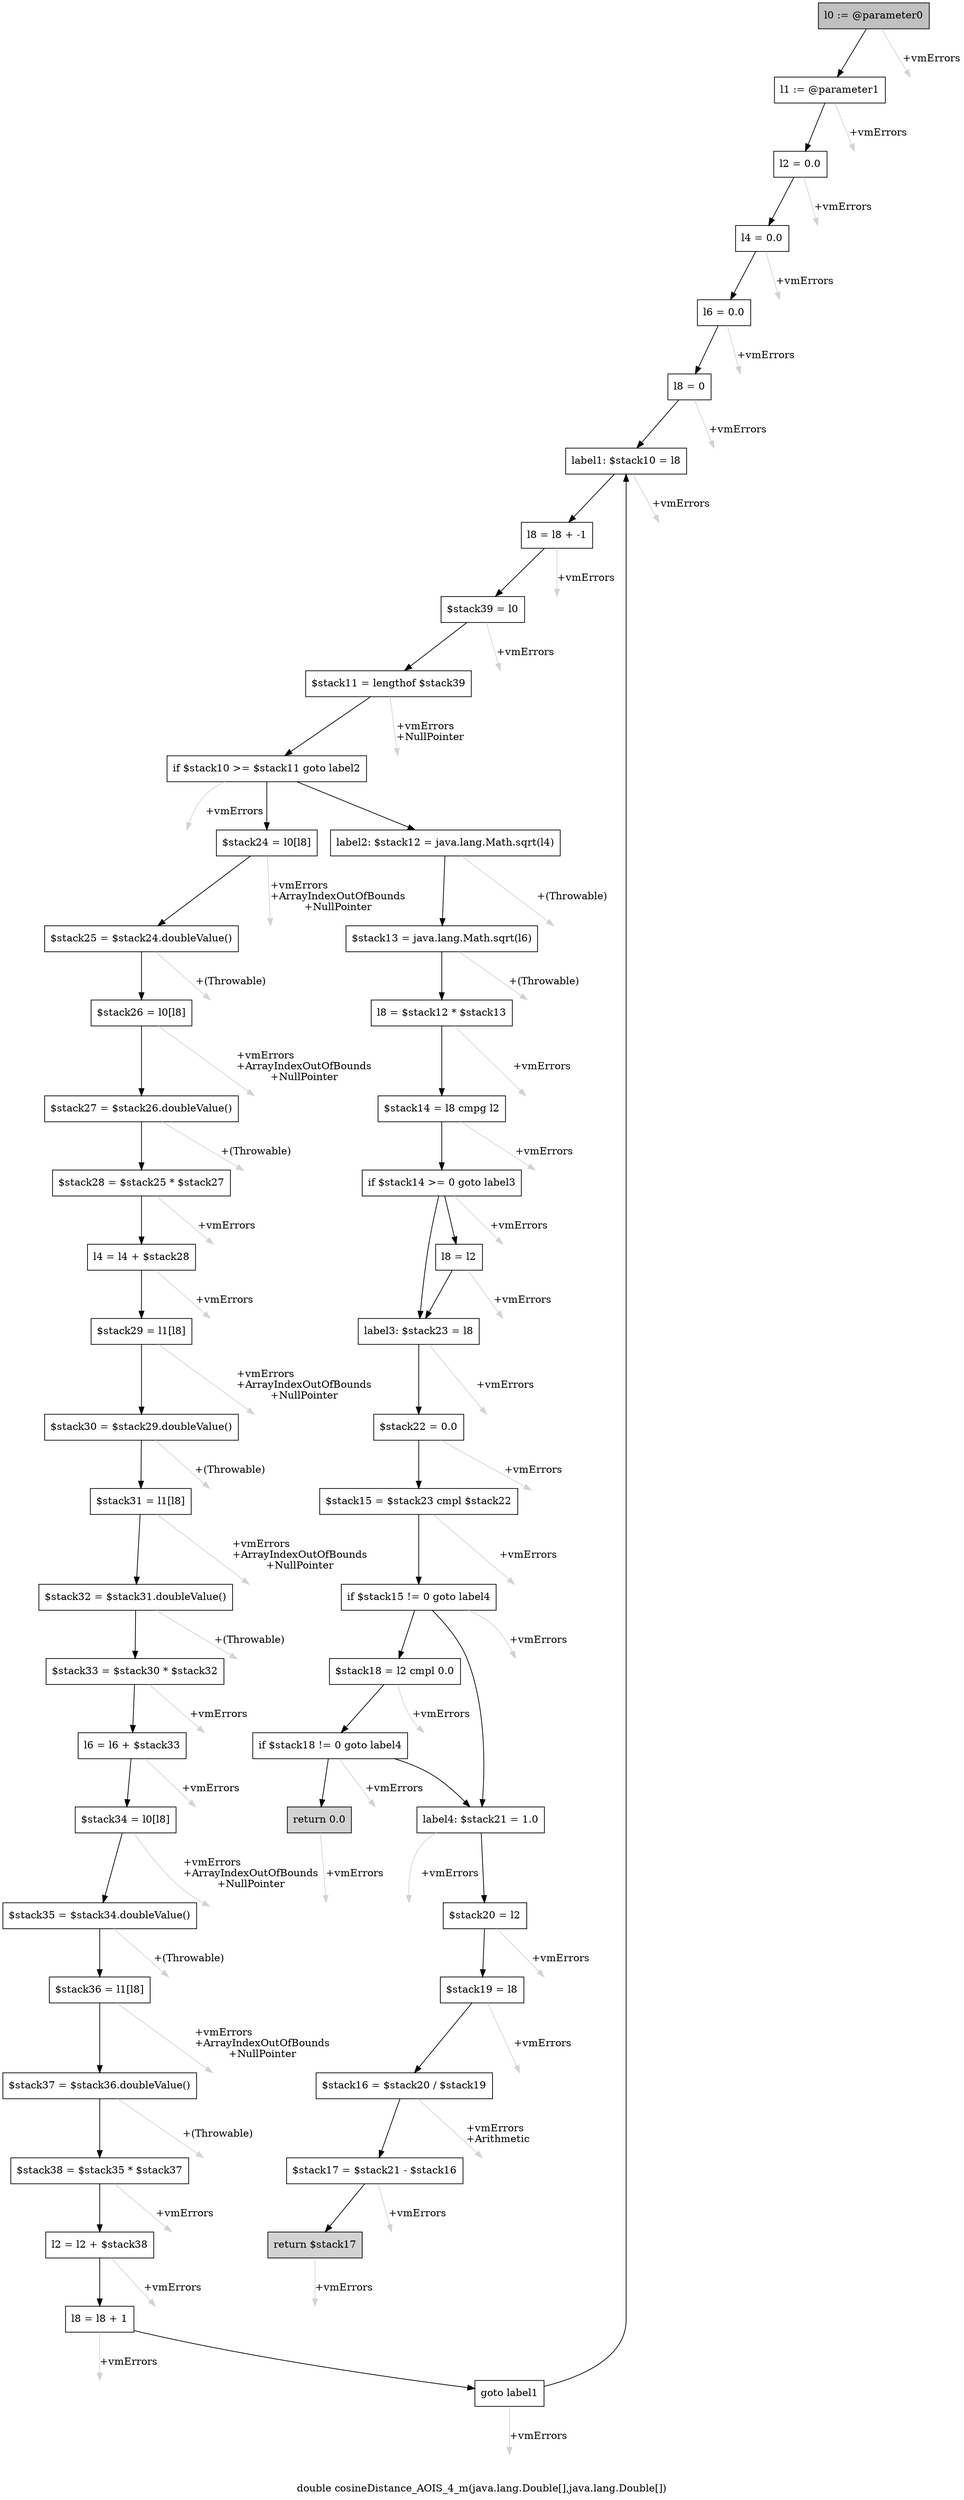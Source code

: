 digraph "double cosineDistance_AOIS_4_m(java.lang.Double[],java.lang.Double[])" {
    label="double cosineDistance_AOIS_4_m(java.lang.Double[],java.lang.Double[])";
    node [shape=box];
    "0" [style=filled,fillcolor=gray,label="l0 := @parameter0",];
    "1" [label="l1 := @parameter1",];
    "0"->"1" [color=black,];
    "50" [style=invis,label="Esc",];
    "0"->"50" [color=lightgray,label="\l+vmErrors",];
    "2" [label="l2 = 0.0",];
    "1"->"2" [color=black,];
    "51" [style=invis,label="Esc",];
    "1"->"51" [color=lightgray,label="\l+vmErrors",];
    "3" [label="l4 = 0.0",];
    "2"->"3" [color=black,];
    "52" [style=invis,label="Esc",];
    "2"->"52" [color=lightgray,label="\l+vmErrors",];
    "4" [label="l6 = 0.0",];
    "3"->"4" [color=black,];
    "53" [style=invis,label="Esc",];
    "3"->"53" [color=lightgray,label="\l+vmErrors",];
    "5" [label="l8 = 0",];
    "4"->"5" [color=black,];
    "54" [style=invis,label="Esc",];
    "4"->"54" [color=lightgray,label="\l+vmErrors",];
    "6" [label="label1: $stack10 = l8",];
    "5"->"6" [color=black,];
    "55" [style=invis,label="Esc",];
    "5"->"55" [color=lightgray,label="\l+vmErrors",];
    "7" [label="l8 = l8 + -1",];
    "6"->"7" [color=black,];
    "56" [style=invis,label="Esc",];
    "6"->"56" [color=lightgray,label="\l+vmErrors",];
    "8" [label="$stack39 = l0",];
    "7"->"8" [color=black,];
    "57" [style=invis,label="Esc",];
    "7"->"57" [color=lightgray,label="\l+vmErrors",];
    "9" [label="$stack11 = lengthof $stack39",];
    "8"->"9" [color=black,];
    "58" [style=invis,label="Esc",];
    "8"->"58" [color=lightgray,label="\l+vmErrors",];
    "10" [label="if $stack10 >= $stack11 goto label2",];
    "9"->"10" [color=black,];
    "59" [style=invis,label="Esc",];
    "9"->"59" [color=lightgray,label="\l+vmErrors\l+NullPointer",];
    "11" [label="$stack24 = l0[l8]",];
    "10"->"11" [color=black,];
    "31" [label="label2: $stack12 = java.lang.Math.sqrt(l4)",];
    "10"->"31" [color=black,];
    "60" [style=invis,label="Esc",];
    "10"->"60" [color=lightgray,label="\l+vmErrors",];
    "12" [label="$stack25 = $stack24.doubleValue()",];
    "11"->"12" [color=black,];
    "61" [style=invis,label="Esc",];
    "11"->"61" [color=lightgray,label="\l+vmErrors\l+ArrayIndexOutOfBounds\l+NullPointer",];
    "13" [label="$stack26 = l0[l8]",];
    "12"->"13" [color=black,];
    "62" [style=invis,label="Esc",];
    "12"->"62" [color=lightgray,label="\l+(Throwable)",];
    "14" [label="$stack27 = $stack26.doubleValue()",];
    "13"->"14" [color=black,];
    "63" [style=invis,label="Esc",];
    "13"->"63" [color=lightgray,label="\l+vmErrors\l+ArrayIndexOutOfBounds\l+NullPointer",];
    "15" [label="$stack28 = $stack25 * $stack27",];
    "14"->"15" [color=black,];
    "64" [style=invis,label="Esc",];
    "14"->"64" [color=lightgray,label="\l+(Throwable)",];
    "16" [label="l4 = l4 + $stack28",];
    "15"->"16" [color=black,];
    "65" [style=invis,label="Esc",];
    "15"->"65" [color=lightgray,label="\l+vmErrors",];
    "17" [label="$stack29 = l1[l8]",];
    "16"->"17" [color=black,];
    "66" [style=invis,label="Esc",];
    "16"->"66" [color=lightgray,label="\l+vmErrors",];
    "18" [label="$stack30 = $stack29.doubleValue()",];
    "17"->"18" [color=black,];
    "67" [style=invis,label="Esc",];
    "17"->"67" [color=lightgray,label="\l+vmErrors\l+ArrayIndexOutOfBounds\l+NullPointer",];
    "19" [label="$stack31 = l1[l8]",];
    "18"->"19" [color=black,];
    "68" [style=invis,label="Esc",];
    "18"->"68" [color=lightgray,label="\l+(Throwable)",];
    "20" [label="$stack32 = $stack31.doubleValue()",];
    "19"->"20" [color=black,];
    "69" [style=invis,label="Esc",];
    "19"->"69" [color=lightgray,label="\l+vmErrors\l+ArrayIndexOutOfBounds\l+NullPointer",];
    "21" [label="$stack33 = $stack30 * $stack32",];
    "20"->"21" [color=black,];
    "70" [style=invis,label="Esc",];
    "20"->"70" [color=lightgray,label="\l+(Throwable)",];
    "22" [label="l6 = l6 + $stack33",];
    "21"->"22" [color=black,];
    "71" [style=invis,label="Esc",];
    "21"->"71" [color=lightgray,label="\l+vmErrors",];
    "23" [label="$stack34 = l0[l8]",];
    "22"->"23" [color=black,];
    "72" [style=invis,label="Esc",];
    "22"->"72" [color=lightgray,label="\l+vmErrors",];
    "24" [label="$stack35 = $stack34.doubleValue()",];
    "23"->"24" [color=black,];
    "73" [style=invis,label="Esc",];
    "23"->"73" [color=lightgray,label="\l+vmErrors\l+ArrayIndexOutOfBounds\l+NullPointer",];
    "25" [label="$stack36 = l1[l8]",];
    "24"->"25" [color=black,];
    "74" [style=invis,label="Esc",];
    "24"->"74" [color=lightgray,label="\l+(Throwable)",];
    "26" [label="$stack37 = $stack36.doubleValue()",];
    "25"->"26" [color=black,];
    "75" [style=invis,label="Esc",];
    "25"->"75" [color=lightgray,label="\l+vmErrors\l+ArrayIndexOutOfBounds\l+NullPointer",];
    "27" [label="$stack38 = $stack35 * $stack37",];
    "26"->"27" [color=black,];
    "76" [style=invis,label="Esc",];
    "26"->"76" [color=lightgray,label="\l+(Throwable)",];
    "28" [label="l2 = l2 + $stack38",];
    "27"->"28" [color=black,];
    "77" [style=invis,label="Esc",];
    "27"->"77" [color=lightgray,label="\l+vmErrors",];
    "29" [label="l8 = l8 + 1",];
    "28"->"29" [color=black,];
    "78" [style=invis,label="Esc",];
    "28"->"78" [color=lightgray,label="\l+vmErrors",];
    "30" [label="goto label1",];
    "29"->"30" [color=black,];
    "79" [style=invis,label="Esc",];
    "29"->"79" [color=lightgray,label="\l+vmErrors",];
    "30"->"6" [color=black,];
    "80" [style=invis,label="Esc",];
    "30"->"80" [color=lightgray,label="\l+vmErrors",];
    "32" [label="$stack13 = java.lang.Math.sqrt(l6)",];
    "31"->"32" [color=black,];
    "81" [style=invis,label="Esc",];
    "31"->"81" [color=lightgray,label="\l+(Throwable)",];
    "33" [label="l8 = $stack12 * $stack13",];
    "32"->"33" [color=black,];
    "82" [style=invis,label="Esc",];
    "32"->"82" [color=lightgray,label="\l+(Throwable)",];
    "34" [label="$stack14 = l8 cmpg l2",];
    "33"->"34" [color=black,];
    "83" [style=invis,label="Esc",];
    "33"->"83" [color=lightgray,label="\l+vmErrors",];
    "35" [label="if $stack14 >= 0 goto label3",];
    "34"->"35" [color=black,];
    "84" [style=invis,label="Esc",];
    "34"->"84" [color=lightgray,label="\l+vmErrors",];
    "36" [label="l8 = l2",];
    "35"->"36" [color=black,];
    "37" [label="label3: $stack23 = l8",];
    "35"->"37" [color=black,];
    "85" [style=invis,label="Esc",];
    "35"->"85" [color=lightgray,label="\l+vmErrors",];
    "36"->"37" [color=black,];
    "86" [style=invis,label="Esc",];
    "36"->"86" [color=lightgray,label="\l+vmErrors",];
    "38" [label="$stack22 = 0.0",];
    "37"->"38" [color=black,];
    "87" [style=invis,label="Esc",];
    "37"->"87" [color=lightgray,label="\l+vmErrors",];
    "39" [label="$stack15 = $stack23 cmpl $stack22",];
    "38"->"39" [color=black,];
    "88" [style=invis,label="Esc",];
    "38"->"88" [color=lightgray,label="\l+vmErrors",];
    "40" [label="if $stack15 != 0 goto label4",];
    "39"->"40" [color=black,];
    "89" [style=invis,label="Esc",];
    "39"->"89" [color=lightgray,label="\l+vmErrors",];
    "41" [label="$stack18 = l2 cmpl 0.0",];
    "40"->"41" [color=black,];
    "44" [label="label4: $stack21 = 1.0",];
    "40"->"44" [color=black,];
    "90" [style=invis,label="Esc",];
    "40"->"90" [color=lightgray,label="\l+vmErrors",];
    "42" [label="if $stack18 != 0 goto label4",];
    "41"->"42" [color=black,];
    "91" [style=invis,label="Esc",];
    "41"->"91" [color=lightgray,label="\l+vmErrors",];
    "43" [style=filled,fillcolor=lightgray,label="return 0.0",];
    "42"->"43" [color=black,];
    "42"->"44" [color=black,];
    "92" [style=invis,label="Esc",];
    "42"->"92" [color=lightgray,label="\l+vmErrors",];
    "93" [style=invis,label="Esc",];
    "43"->"93" [color=lightgray,label="\l+vmErrors",];
    "45" [label="$stack20 = l2",];
    "44"->"45" [color=black,];
    "94" [style=invis,label="Esc",];
    "44"->"94" [color=lightgray,label="\l+vmErrors",];
    "46" [label="$stack19 = l8",];
    "45"->"46" [color=black,];
    "95" [style=invis,label="Esc",];
    "45"->"95" [color=lightgray,label="\l+vmErrors",];
    "47" [label="$stack16 = $stack20 / $stack19",];
    "46"->"47" [color=black,];
    "96" [style=invis,label="Esc",];
    "46"->"96" [color=lightgray,label="\l+vmErrors",];
    "48" [label="$stack17 = $stack21 - $stack16",];
    "47"->"48" [color=black,];
    "97" [style=invis,label="Esc",];
    "47"->"97" [color=lightgray,label="\l+vmErrors\l+Arithmetic",];
    "49" [style=filled,fillcolor=lightgray,label="return $stack17",];
    "48"->"49" [color=black,];
    "98" [style=invis,label="Esc",];
    "48"->"98" [color=lightgray,label="\l+vmErrors",];
    "99" [style=invis,label="Esc",];
    "49"->"99" [color=lightgray,label="\l+vmErrors",];
}

